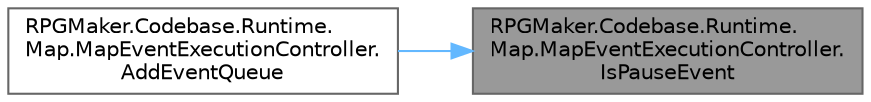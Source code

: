digraph "RPGMaker.Codebase.Runtime.Map.MapEventExecutionController.IsPauseEvent"
{
 // LATEX_PDF_SIZE
  bgcolor="transparent";
  edge [fontname=Helvetica,fontsize=10,labelfontname=Helvetica,labelfontsize=10];
  node [fontname=Helvetica,fontsize=10,shape=box,height=0.2,width=0.4];
  rankdir="RL";
  Node1 [id="Node000001",label="RPGMaker.Codebase.Runtime.\lMap.MapEventExecutionController.\lIsPauseEvent",height=0.2,width=0.4,color="gray40", fillcolor="grey60", style="filled", fontcolor="black",tooltip="イベントを一時中断中かどうかを返却する"];
  Node1 -> Node2 [id="edge1_Node000001_Node000002",dir="back",color="steelblue1",style="solid",tooltip=" "];
  Node2 [id="Node000002",label="RPGMaker.Codebase.Runtime.\lMap.MapEventExecutionController.\lAddEventQueue",height=0.2,width=0.4,color="grey40", fillcolor="white", style="filled",URL="$db/d6c/class_r_p_g_maker_1_1_codebase_1_1_runtime_1_1_map_1_1_map_event_execution_controller.html#ac2738925cfd0e983d10bbf087f87642a",tooltip="同時に1つしか実行できないイベントをキューに貯める 現在1つも実行していない場合は、即実行する"];
}
